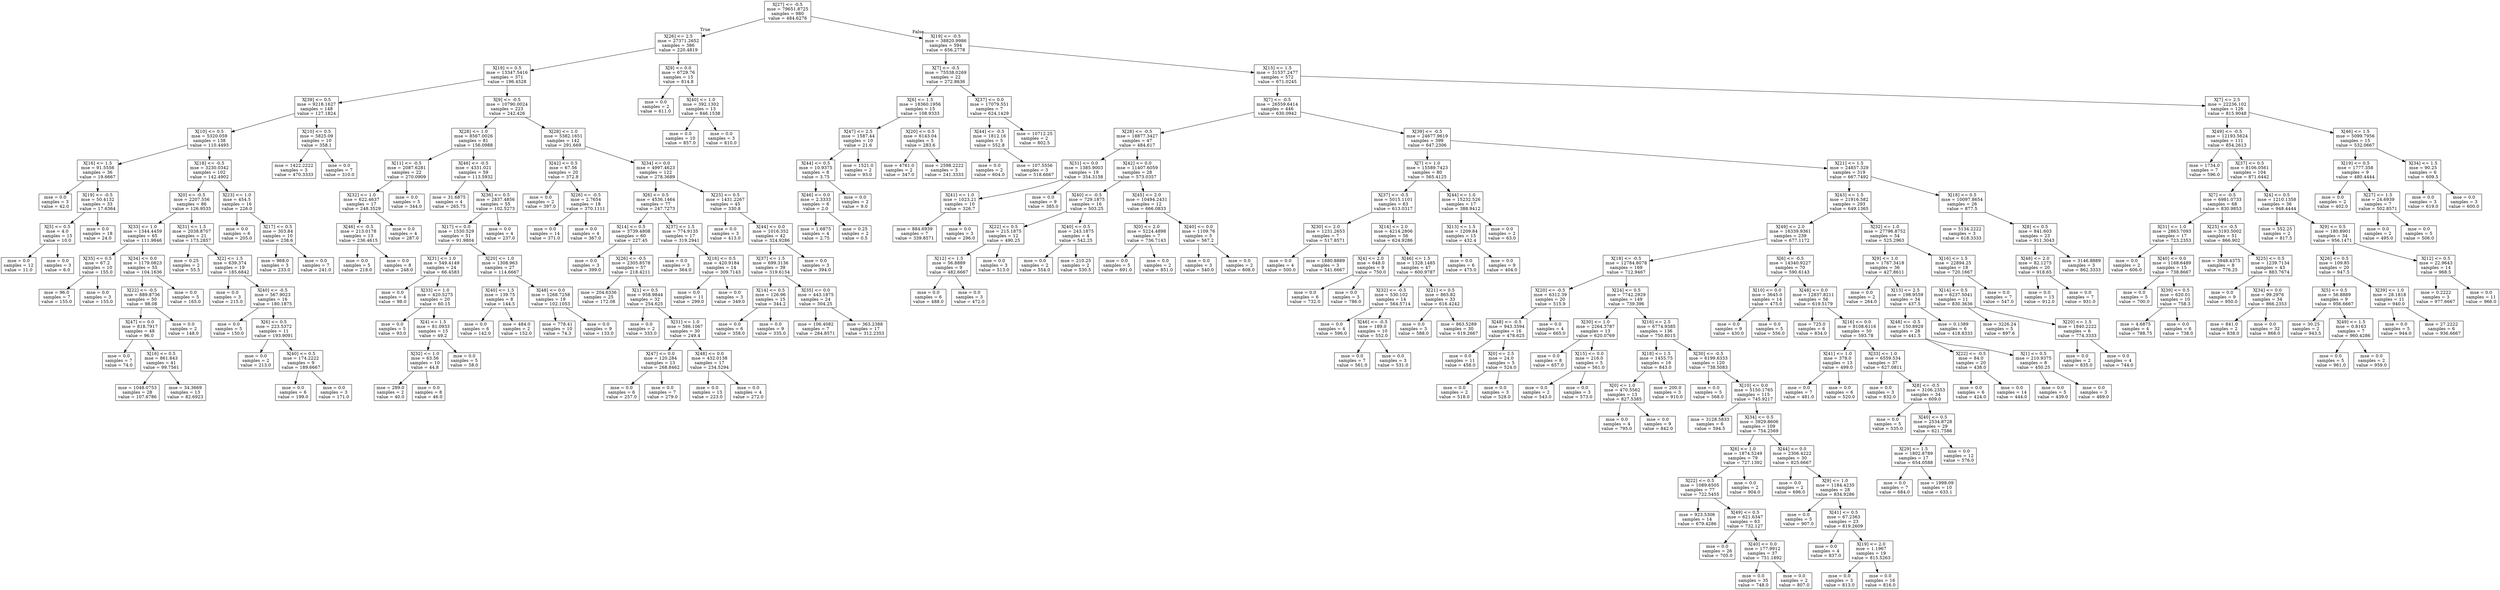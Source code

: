 digraph Tree {
node [shape=box] ;
0 [label="X[27] <= -0.5\nmse = 79651.8725\nsamples = 980\nvalue = 484.6276"] ;
1 [label="X[26] <= 2.5\nmse = 27371.2652\nsamples = 386\nvalue = 220.4819"] ;
0 -> 1 [labeldistance=2.5, labelangle=45, headlabel="True"] ;
2 [label="X[19] <= 0.5\nmse = 13347.5416\nsamples = 371\nvalue = 196.4528"] ;
1 -> 2 ;
3 [label="X[39] <= 0.5\nmse = 9218.1627\nsamples = 148\nvalue = 127.1824"] ;
2 -> 3 ;
4 [label="X[10] <= 0.5\nmse = 5320.059\nsamples = 138\nvalue = 110.4493"] ;
3 -> 4 ;
5 [label="X[16] <= 1.5\nmse = 91.5556\nsamples = 36\nvalue = 19.6667"] ;
4 -> 5 ;
6 [label="mse = 0.0\nsamples = 3\nvalue = 42.0"] ;
5 -> 6 ;
7 [label="X[19] <= -0.5\nmse = 50.4132\nsamples = 33\nvalue = 17.6364"] ;
5 -> 7 ;
8 [label="X[5] <= 0.5\nmse = 4.0\nsamples = 15\nvalue = 10.0"] ;
7 -> 8 ;
9 [label="mse = 0.0\nsamples = 12\nvalue = 11.0"] ;
8 -> 9 ;
10 [label="mse = 0.0\nsamples = 3\nvalue = 6.0"] ;
8 -> 10 ;
11 [label="mse = 0.0\nsamples = 18\nvalue = 24.0"] ;
7 -> 11 ;
12 [label="X[18] <= -0.5\nmse = 3230.0342\nsamples = 102\nvalue = 142.4902"] ;
4 -> 12 ;
13 [label="X[0] <= -0.5\nmse = 2207.556\nsamples = 86\nvalue = 126.9535"] ;
12 -> 13 ;
14 [label="X[33] <= 1.0\nmse = 1344.4459\nsamples = 65\nvalue = 111.9846"] ;
13 -> 14 ;
15 [label="X[35] <= 0.5\nmse = 67.2\nsamples = 10\nvalue = 155.0"] ;
14 -> 15 ;
16 [label="mse = 96.0\nsamples = 7\nvalue = 155.0"] ;
15 -> 16 ;
17 [label="mse = 0.0\nsamples = 3\nvalue = 155.0"] ;
15 -> 17 ;
18 [label="X[34] <= 0.0\nmse = 1179.0823\nsamples = 55\nvalue = 104.1636"] ;
14 -> 18 ;
19 [label="X[22] <= -0.5\nmse = 889.8736\nsamples = 50\nvalue = 98.08"] ;
18 -> 19 ;
20 [label="X[47] <= 0.0\nmse = 818.7917\nsamples = 48\nvalue = 96.0"] ;
19 -> 20 ;
21 [label="mse = 0.0\nsamples = 7\nvalue = 74.0"] ;
20 -> 21 ;
22 [label="X[16] <= 0.5\nmse = 861.843\nsamples = 41\nvalue = 99.7561"] ;
20 -> 22 ;
23 [label="mse = 1048.0753\nsamples = 28\nvalue = 107.6786"] ;
22 -> 23 ;
24 [label="mse = 34.3669\nsamples = 13\nvalue = 82.6923"] ;
22 -> 24 ;
25 [label="mse = 0.0\nsamples = 2\nvalue = 148.0"] ;
19 -> 25 ;
26 [label="mse = 0.0\nsamples = 5\nvalue = 165.0"] ;
18 -> 26 ;
27 [label="X[31] <= 1.5\nmse = 2038.8707\nsamples = 21\nvalue = 173.2857"] ;
13 -> 27 ;
28 [label="mse = 0.25\nsamples = 2\nvalue = 55.5"] ;
27 -> 28 ;
29 [label="X[2] <= 1.5\nmse = 639.374\nsamples = 19\nvalue = 185.6842"] ;
27 -> 29 ;
30 [label="mse = 0.0\nsamples = 3\nvalue = 215.0"] ;
29 -> 30 ;
31 [label="X[40] <= -0.5\nmse = 567.9023\nsamples = 16\nvalue = 180.1875"] ;
29 -> 31 ;
32 [label="mse = 0.0\nsamples = 5\nvalue = 150.0"] ;
31 -> 32 ;
33 [label="X[6] <= 0.5\nmse = 223.5372\nsamples = 11\nvalue = 193.9091"] ;
31 -> 33 ;
34 [label="mse = 0.0\nsamples = 2\nvalue = 213.0"] ;
33 -> 34 ;
35 [label="X[40] <= 0.5\nmse = 174.2222\nsamples = 9\nvalue = 189.6667"] ;
33 -> 35 ;
36 [label="mse = 0.0\nsamples = 6\nvalue = 199.0"] ;
35 -> 36 ;
37 [label="mse = 0.0\nsamples = 3\nvalue = 171.0"] ;
35 -> 37 ;
38 [label="X[23] <= 1.0\nmse = 454.5\nsamples = 16\nvalue = 226.0"] ;
12 -> 38 ;
39 [label="mse = 0.0\nsamples = 6\nvalue = 205.0"] ;
38 -> 39 ;
40 [label="X[17] <= 0.5\nmse = 303.84\nsamples = 10\nvalue = 238.6"] ;
38 -> 40 ;
41 [label="mse = 968.0\nsamples = 3\nvalue = 233.0"] ;
40 -> 41 ;
42 [label="mse = 0.0\nsamples = 7\nvalue = 241.0"] ;
40 -> 42 ;
43 [label="X[10] <= 0.5\nmse = 5825.09\nsamples = 10\nvalue = 358.1"] ;
3 -> 43 ;
44 [label="mse = 1422.2222\nsamples = 3\nvalue = 470.3333"] ;
43 -> 44 ;
45 [label="mse = 0.0\nsamples = 7\nvalue = 310.0"] ;
43 -> 45 ;
46 [label="X[9] <= -0.5\nmse = 10790.0024\nsamples = 223\nvalue = 242.426"] ;
2 -> 46 ;
47 [label="X[28] <= 1.0\nmse = 8567.0026\nsamples = 81\nvalue = 156.0988"] ;
46 -> 47 ;
48 [label="X[11] <= -0.5\nmse = 2087.6281\nsamples = 22\nvalue = 270.0909"] ;
47 -> 48 ;
49 [label="X[32] <= 1.0\nmse = 622.4637\nsamples = 17\nvalue = 248.3529"] ;
48 -> 49 ;
50 [label="X[46] <= -0.5\nmse = 213.0178\nsamples = 13\nvalue = 236.4615"] ;
49 -> 50 ;
51 [label="mse = 0.0\nsamples = 5\nvalue = 218.0"] ;
50 -> 51 ;
52 [label="mse = 0.0\nsamples = 8\nvalue = 248.0"] ;
50 -> 52 ;
53 [label="mse = 0.0\nsamples = 4\nvalue = 287.0"] ;
49 -> 53 ;
54 [label="mse = 0.0\nsamples = 5\nvalue = 344.0"] ;
48 -> 54 ;
55 [label="X[46] <= -0.5\nmse = 4331.021\nsamples = 59\nvalue = 113.5932"] ;
47 -> 55 ;
56 [label="mse = 31.6875\nsamples = 4\nvalue = 265.75"] ;
55 -> 56 ;
57 [label="X[36] <= 0.5\nmse = 2837.4856\nsamples = 55\nvalue = 102.5273"] ;
55 -> 57 ;
58 [label="X[17] <= 0.0\nmse = 1530.529\nsamples = 51\nvalue = 91.9804"] ;
57 -> 58 ;
59 [label="X[31] <= 1.0\nmse = 549.4149\nsamples = 24\nvalue = 66.4583"] ;
58 -> 59 ;
60 [label="mse = 0.0\nsamples = 4\nvalue = 98.0"] ;
59 -> 60 ;
61 [label="X[33] <= 1.0\nmse = 420.5275\nsamples = 20\nvalue = 60.15"] ;
59 -> 61 ;
62 [label="mse = 0.0\nsamples = 5\nvalue = 93.0"] ;
61 -> 62 ;
63 [label="X[4] <= 1.5\nmse = 81.0933\nsamples = 15\nvalue = 49.2"] ;
61 -> 63 ;
64 [label="X[32] <= 1.0\nmse = 63.56\nsamples = 10\nvalue = 44.8"] ;
63 -> 64 ;
65 [label="mse = 289.0\nsamples = 2\nvalue = 40.0"] ;
64 -> 65 ;
66 [label="mse = 0.0\nsamples = 8\nvalue = 46.0"] ;
64 -> 66 ;
67 [label="mse = 0.0\nsamples = 5\nvalue = 58.0"] ;
63 -> 67 ;
68 [label="X[20] <= 1.0\nmse = 1308.963\nsamples = 27\nvalue = 114.6667"] ;
58 -> 68 ;
69 [label="X[40] <= 1.5\nmse = 139.75\nsamples = 8\nvalue = 144.5"] ;
68 -> 69 ;
70 [label="mse = 0.0\nsamples = 6\nvalue = 142.0"] ;
69 -> 70 ;
71 [label="mse = 484.0\nsamples = 2\nvalue = 152.0"] ;
69 -> 71 ;
72 [label="X[48] <= 0.0\nmse = 1268.7258\nsamples = 19\nvalue = 102.1053"] ;
68 -> 72 ;
73 [label="mse = 778.41\nsamples = 10\nvalue = 74.3"] ;
72 -> 73 ;
74 [label="mse = 0.0\nsamples = 9\nvalue = 133.0"] ;
72 -> 74 ;
75 [label="mse = 0.0\nsamples = 4\nvalue = 237.0"] ;
57 -> 75 ;
76 [label="X[28] <= 1.0\nmse = 5382.1651\nsamples = 142\nvalue = 291.669"] ;
46 -> 76 ;
77 [label="X[42] <= 0.5\nmse = 67.56\nsamples = 20\nvalue = 372.8"] ;
76 -> 77 ;
78 [label="mse = 0.0\nsamples = 2\nvalue = 397.0"] ;
77 -> 78 ;
79 [label="X[26] <= -0.5\nmse = 2.7654\nsamples = 18\nvalue = 370.1111"] ;
77 -> 79 ;
80 [label="mse = 0.0\nsamples = 14\nvalue = 371.0"] ;
79 -> 80 ;
81 [label="mse = 0.0\nsamples = 4\nvalue = 367.0"] ;
79 -> 81 ;
82 [label="X[34] <= 0.0\nmse = 4997.4623\nsamples = 122\nvalue = 278.3689"] ;
76 -> 82 ;
83 [label="X[6] <= 0.5\nmse = 4536.1464\nsamples = 77\nvalue = 247.7273"] ;
82 -> 83 ;
84 [label="X[14] <= 0.5\nmse = 3739.4808\nsamples = 60\nvalue = 227.45"] ;
83 -> 84 ;
85 [label="mse = 0.0\nsamples = 3\nvalue = 399.0"] ;
84 -> 85 ;
86 [label="X[26] <= -0.5\nmse = 2305.8578\nsamples = 57\nvalue = 218.4211"] ;
84 -> 86 ;
87 [label="mse = 204.6336\nsamples = 25\nvalue = 172.08"] ;
86 -> 87 ;
88 [label="X[1] <= 0.5\nmse = 958.9844\nsamples = 32\nvalue = 254.625"] ;
86 -> 88 ;
89 [label="mse = 0.0\nsamples = 2\nvalue = 333.0"] ;
88 -> 89 ;
90 [label="X[31] <= 1.0\nmse = 586.1067\nsamples = 30\nvalue = 249.4"] ;
88 -> 90 ;
91 [label="X[47] <= 0.0\nmse = 120.284\nsamples = 13\nvalue = 268.8462"] ;
90 -> 91 ;
92 [label="mse = 0.0\nsamples = 6\nvalue = 257.0"] ;
91 -> 92 ;
93 [label="mse = 0.0\nsamples = 7\nvalue = 279.0"] ;
91 -> 93 ;
94 [label="X[48] <= 0.0\nmse = 432.0138\nsamples = 17\nvalue = 234.5294"] ;
90 -> 94 ;
95 [label="mse = 0.0\nsamples = 13\nvalue = 223.0"] ;
94 -> 95 ;
96 [label="mse = 0.0\nsamples = 4\nvalue = 272.0"] ;
94 -> 96 ;
97 [label="X[37] <= 1.5\nmse = 774.9135\nsamples = 17\nvalue = 319.2941"] ;
83 -> 97 ;
98 [label="mse = 0.0\nsamples = 3\nvalue = 364.0"] ;
97 -> 98 ;
99 [label="X[16] <= 0.5\nmse = 420.9184\nsamples = 14\nvalue = 309.7143"] ;
97 -> 99 ;
100 [label="mse = 0.0\nsamples = 11\nvalue = 299.0"] ;
99 -> 100 ;
101 [label="mse = 0.0\nsamples = 3\nvalue = 349.0"] ;
99 -> 101 ;
102 [label="X[25] <= 0.5\nmse = 1431.2267\nsamples = 45\nvalue = 330.8"] ;
82 -> 102 ;
103 [label="mse = 0.0\nsamples = 3\nvalue = 413.0"] ;
102 -> 103 ;
104 [label="X[44] <= 0.0\nmse = 1016.352\nsamples = 42\nvalue = 324.9286"] ;
102 -> 104 ;
105 [label="X[37] <= 1.5\nmse = 699.3136\nsamples = 39\nvalue = 319.6154"] ;
104 -> 105 ;
106 [label="X[14] <= 0.5\nmse = 126.96\nsamples = 15\nvalue = 344.2"] ;
105 -> 106 ;
107 [label="mse = 0.0\nsamples = 6\nvalue = 358.0"] ;
106 -> 107 ;
108 [label="mse = 0.0\nsamples = 9\nvalue = 335.0"] ;
106 -> 108 ;
109 [label="X[35] <= 0.0\nmse = 443.1875\nsamples = 24\nvalue = 304.25"] ;
105 -> 109 ;
110 [label="mse = 106.4082\nsamples = 7\nvalue = 284.8571"] ;
109 -> 110 ;
111 [label="mse = 363.2388\nsamples = 17\nvalue = 312.2353"] ;
109 -> 111 ;
112 [label="mse = 0.0\nsamples = 3\nvalue = 394.0"] ;
104 -> 112 ;
113 [label="X[9] <= 0.0\nmse = 6729.76\nsamples = 15\nvalue = 814.8"] ;
1 -> 113 ;
114 [label="mse = 0.0\nsamples = 2\nvalue = 611.0"] ;
113 -> 114 ;
115 [label="X[40] <= 1.0\nmse = 392.1302\nsamples = 13\nvalue = 846.1538"] ;
113 -> 115 ;
116 [label="mse = 0.0\nsamples = 10\nvalue = 857.0"] ;
115 -> 116 ;
117 [label="mse = 0.0\nsamples = 3\nvalue = 810.0"] ;
115 -> 117 ;
118 [label="X[19] <= -0.5\nmse = 38820.9986\nsamples = 594\nvalue = 656.2778"] ;
0 -> 118 [labeldistance=2.5, labelangle=-45, headlabel="False"] ;
119 [label="X[7] <= -0.5\nmse = 75538.0269\nsamples = 22\nvalue = 272.8636"] ;
118 -> 119 ;
120 [label="X[6] <= 1.5\nmse = 18360.1956\nsamples = 15\nvalue = 108.9333"] ;
119 -> 120 ;
121 [label="X[47] <= 2.5\nmse = 1587.44\nsamples = 10\nvalue = 21.6"] ;
120 -> 121 ;
122 [label="X[44] <= 0.5\nmse = 10.9375\nsamples = 8\nvalue = 3.75"] ;
121 -> 122 ;
123 [label="X[46] <= 0.0\nmse = 2.3333\nsamples = 6\nvalue = 2.0"] ;
122 -> 123 ;
124 [label="mse = 1.6875\nsamples = 4\nvalue = 2.75"] ;
123 -> 124 ;
125 [label="mse = 0.25\nsamples = 2\nvalue = 0.5"] ;
123 -> 125 ;
126 [label="mse = 0.0\nsamples = 2\nvalue = 9.0"] ;
122 -> 126 ;
127 [label="mse = 1521.0\nsamples = 2\nvalue = 93.0"] ;
121 -> 127 ;
128 [label="X[20] <= 0.5\nmse = 6143.04\nsamples = 5\nvalue = 283.6"] ;
120 -> 128 ;
129 [label="mse = 4761.0\nsamples = 2\nvalue = 347.0"] ;
128 -> 129 ;
130 [label="mse = 2598.2222\nsamples = 3\nvalue = 241.3333"] ;
128 -> 130 ;
131 [label="X[37] <= 0.0\nmse = 17079.551\nsamples = 7\nvalue = 624.1429"] ;
119 -> 131 ;
132 [label="X[44] <= -0.5\nmse = 1812.16\nsamples = 5\nvalue = 552.8"] ;
131 -> 132 ;
133 [label="mse = 0.0\nsamples = 2\nvalue = 604.0"] ;
132 -> 133 ;
134 [label="mse = 107.5556\nsamples = 3\nvalue = 518.6667"] ;
132 -> 134 ;
135 [label="mse = 10712.25\nsamples = 2\nvalue = 802.5"] ;
131 -> 135 ;
136 [label="X[15] <= 1.5\nmse = 31537.2477\nsamples = 572\nvalue = 671.0245"] ;
118 -> 136 ;
137 [label="X[7] <= -0.5\nmse = 26559.6414\nsamples = 446\nvalue = 630.0942"] ;
136 -> 137 ;
138 [label="X[28] <= -0.5\nmse = 18877.3427\nsamples = 47\nvalue = 484.617"] ;
137 -> 138 ;
139 [label="X[31] <= 0.0\nmse = 1385.9003\nsamples = 19\nvalue = 354.3158"] ;
138 -> 139 ;
140 [label="X[41] <= 1.0\nmse = 1023.21\nsamples = 10\nvalue = 326.7"] ;
139 -> 140 ;
141 [label="mse = 884.6939\nsamples = 7\nvalue = 339.8571"] ;
140 -> 141 ;
142 [label="mse = 0.0\nsamples = 3\nvalue = 296.0"] ;
140 -> 142 ;
143 [label="mse = 0.0\nsamples = 9\nvalue = 385.0"] ;
139 -> 143 ;
144 [label="X[42] <= 0.0\nmse = 11407.6059\nsamples = 28\nvalue = 573.0357"] ;
138 -> 144 ;
145 [label="X[40] <= -0.5\nmse = 729.1875\nsamples = 16\nvalue = 503.25"] ;
144 -> 145 ;
146 [label="X[22] <= 0.5\nmse = 215.1875\nsamples = 12\nvalue = 490.25"] ;
145 -> 146 ;
147 [label="X[12] <= 1.5\nmse = 56.8889\nsamples = 9\nvalue = 482.6667"] ;
146 -> 147 ;
148 [label="mse = 0.0\nsamples = 6\nvalue = 488.0"] ;
147 -> 148 ;
149 [label="mse = 0.0\nsamples = 3\nvalue = 472.0"] ;
147 -> 149 ;
150 [label="mse = 0.0\nsamples = 3\nvalue = 513.0"] ;
146 -> 150 ;
151 [label="X[40] <= 0.5\nmse = 243.1875\nsamples = 4\nvalue = 542.25"] ;
145 -> 151 ;
152 [label="mse = 0.0\nsamples = 2\nvalue = 554.0"] ;
151 -> 152 ;
153 [label="mse = 210.25\nsamples = 2\nvalue = 530.5"] ;
151 -> 153 ;
154 [label="X[45] <= 2.0\nmse = 10494.2431\nsamples = 12\nvalue = 666.0833"] ;
144 -> 154 ;
155 [label="X[0] <= 2.0\nmse = 5224.4898\nsamples = 7\nvalue = 736.7143"] ;
154 -> 155 ;
156 [label="mse = 0.0\nsamples = 5\nvalue = 691.0"] ;
155 -> 156 ;
157 [label="mse = 0.0\nsamples = 2\nvalue = 851.0"] ;
155 -> 157 ;
158 [label="X[40] <= 0.0\nmse = 1109.76\nsamples = 5\nvalue = 567.2"] ;
154 -> 158 ;
159 [label="mse = 0.0\nsamples = 3\nvalue = 540.0"] ;
158 -> 159 ;
160 [label="mse = 0.0\nsamples = 2\nvalue = 608.0"] ;
158 -> 160 ;
161 [label="X[39] <= -0.5\nmse = 24677.9619\nsamples = 399\nvalue = 647.2306"] ;
137 -> 161 ;
162 [label="X[7] <= 1.0\nmse = 15589.7423\nsamples = 80\nvalue = 565.4125"] ;
161 -> 162 ;
163 [label="X[37] <= -0.5\nmse = 5015.1101\nsamples = 63\nvalue = 613.0317"] ;
162 -> 163 ;
164 [label="X[30] <= 2.0\nmse = 1231.2653\nsamples = 7\nvalue = 517.8571"] ;
163 -> 164 ;
165 [label="mse = 0.0\nsamples = 4\nvalue = 500.0"] ;
164 -> 165 ;
166 [label="mse = 1880.8889\nsamples = 3\nvalue = 541.6667"] ;
164 -> 166 ;
167 [label="X[14] <= 2.0\nmse = 4214.2806\nsamples = 56\nvalue = 624.9286"] ;
163 -> 167 ;
168 [label="X[4] <= 2.0\nmse = 648.0\nsamples = 9\nvalue = 750.0"] ;
167 -> 168 ;
169 [label="mse = 0.0\nsamples = 6\nvalue = 732.0"] ;
168 -> 169 ;
170 [label="mse = 0.0\nsamples = 3\nvalue = 786.0"] ;
168 -> 170 ;
171 [label="X[46] <= 1.5\nmse = 1328.1485\nsamples = 47\nvalue = 600.9787"] ;
167 -> 171 ;
172 [label="X[32] <= -0.5\nmse = 530.102\nsamples = 14\nvalue = 564.5714"] ;
171 -> 172 ;
173 [label="mse = 0.0\nsamples = 4\nvalue = 596.0"] ;
172 -> 173 ;
174 [label="X[46] <= -0.5\nmse = 189.0\nsamples = 10\nvalue = 552.0"] ;
172 -> 174 ;
175 [label="mse = 0.0\nsamples = 7\nvalue = 561.0"] ;
174 -> 175 ;
176 [label="mse = 0.0\nsamples = 3\nvalue = 531.0"] ;
174 -> 176 ;
177 [label="X[21] <= 0.5\nmse = 865.82\nsamples = 33\nvalue = 616.4242"] ;
171 -> 177 ;
178 [label="mse = 0.0\nsamples = 3\nvalue = 588.0"] ;
177 -> 178 ;
179 [label="mse = 863.5289\nsamples = 30\nvalue = 619.2667"] ;
177 -> 179 ;
180 [label="X[44] <= 1.0\nmse = 15232.526\nsamples = 17\nvalue = 388.9412"] ;
162 -> 180 ;
181 [label="X[13] <= 1.5\nmse = 1209.84\nsamples = 15\nvalue = 432.4"] ;
180 -> 181 ;
182 [label="mse = 0.0\nsamples = 6\nvalue = 475.0"] ;
181 -> 182 ;
183 [label="mse = 0.0\nsamples = 9\nvalue = 404.0"] ;
181 -> 183 ;
184 [label="mse = 0.0\nsamples = 2\nvalue = 63.0"] ;
180 -> 184 ;
185 [label="X[21] <= 1.5\nmse = 24857.329\nsamples = 319\nvalue = 667.7492"] ;
161 -> 185 ;
186 [label="X[43] <= 1.5\nmse = 21916.582\nsamples = 293\nvalue = 649.1365"] ;
185 -> 186 ;
187 [label="X[49] <= 2.0\nmse = 16339.9361\nsamples = 239\nvalue = 677.1172"] ;
186 -> 187 ;
188 [label="X[18] <= -0.5\nmse = 12784.8078\nsamples = 169\nvalue = 712.9467"] ;
187 -> 188 ;
189 [label="X[20] <= -0.5\nmse = 6312.39\nsamples = 20\nvalue = 515.9"] ;
188 -> 189 ;
190 [label="X[48] <= -0.5\nmse = 943.3594\nsamples = 16\nvalue = 478.625"] ;
189 -> 190 ;
191 [label="mse = 0.0\nsamples = 11\nvalue = 458.0"] ;
190 -> 191 ;
192 [label="X[0] <= 2.5\nmse = 24.0\nsamples = 5\nvalue = 524.0"] ;
190 -> 192 ;
193 [label="mse = 0.0\nsamples = 2\nvalue = 518.0"] ;
192 -> 193 ;
194 [label="mse = 0.0\nsamples = 3\nvalue = 528.0"] ;
192 -> 194 ;
195 [label="mse = 0.0\nsamples = 4\nvalue = 665.0"] ;
189 -> 195 ;
196 [label="X[24] <= 0.5\nmse = 7742.2929\nsamples = 149\nvalue = 739.396"] ;
188 -> 196 ;
197 [label="X[30] <= 1.0\nmse = 2264.3787\nsamples = 13\nvalue = 620.0769"] ;
196 -> 197 ;
198 [label="mse = 0.0\nsamples = 8\nvalue = 657.0"] ;
197 -> 198 ;
199 [label="X[15] <= 0.0\nmse = 216.0\nsamples = 5\nvalue = 561.0"] ;
197 -> 199 ;
200 [label="mse = 0.0\nsamples = 2\nvalue = 543.0"] ;
199 -> 200 ;
201 [label="mse = 0.0\nsamples = 3\nvalue = 573.0"] ;
199 -> 201 ;
202 [label="X[16] <= 2.5\nmse = 6774.9385\nsamples = 136\nvalue = 750.8015"] ;
196 -> 202 ;
203 [label="X[18] <= 1.5\nmse = 1455.75\nsamples = 16\nvalue = 843.0"] ;
202 -> 203 ;
204 [label="X[0] <= 1.0\nmse = 470.5562\nsamples = 13\nvalue = 827.5385"] ;
203 -> 204 ;
205 [label="mse = 0.0\nsamples = 4\nvalue = 795.0"] ;
204 -> 205 ;
206 [label="mse = 0.0\nsamples = 9\nvalue = 842.0"] ;
204 -> 206 ;
207 [label="mse = 200.0\nsamples = 3\nvalue = 910.0"] ;
203 -> 207 ;
208 [label="X[30] <= -0.5\nmse = 6199.6333\nsamples = 120\nvalue = 738.5083"] ;
202 -> 208 ;
209 [label="mse = 0.0\nsamples = 5\nvalue = 568.0"] ;
208 -> 209 ;
210 [label="X[10] <= 0.0\nmse = 5150.1765\nsamples = 115\nvalue = 745.9217"] ;
208 -> 210 ;
211 [label="mse = 3128.5833\nsamples = 6\nvalue = 594.5"] ;
210 -> 211 ;
212 [label="X[34] <= 0.5\nmse = 3929.8606\nsamples = 109\nvalue = 754.2569"] ;
210 -> 212 ;
213 [label="X[6] <= 1.0\nmse = 1874.5249\nsamples = 79\nvalue = 727.1392"] ;
212 -> 213 ;
214 [label="X[22] <= 0.5\nmse = 1089.6505\nsamples = 77\nvalue = 722.5455"] ;
213 -> 214 ;
215 [label="mse = 923.5306\nsamples = 14\nvalue = 679.4286"] ;
214 -> 215 ;
216 [label="X[49] <= 0.5\nmse = 621.6347\nsamples = 63\nvalue = 732.127"] ;
214 -> 216 ;
217 [label="mse = 0.0\nsamples = 26\nvalue = 705.0"] ;
216 -> 217 ;
218 [label="X[40] <= 0.0\nmse = 177.9912\nsamples = 37\nvalue = 751.1892"] ;
216 -> 218 ;
219 [label="mse = 0.0\nsamples = 35\nvalue = 748.0"] ;
218 -> 219 ;
220 [label="mse = 0.0\nsamples = 2\nvalue = 807.0"] ;
218 -> 220 ;
221 [label="mse = 0.0\nsamples = 2\nvalue = 904.0"] ;
213 -> 221 ;
222 [label="X[44] <= 0.0\nmse = 2306.4222\nsamples = 30\nvalue = 825.6667"] ;
212 -> 222 ;
223 [label="mse = 0.0\nsamples = 2\nvalue = 696.0"] ;
222 -> 223 ;
224 [label="X[9] <= 1.0\nmse = 1184.4235\nsamples = 28\nvalue = 834.9286"] ;
222 -> 224 ;
225 [label="mse = 0.0\nsamples = 5\nvalue = 907.0"] ;
224 -> 225 ;
226 [label="X[41] <= 0.5\nmse = 67.2363\nsamples = 23\nvalue = 819.2609"] ;
224 -> 226 ;
227 [label="mse = 0.0\nsamples = 4\nvalue = 837.0"] ;
226 -> 227 ;
228 [label="X[19] <= 2.0\nmse = 1.1967\nsamples = 19\nvalue = 815.5263"] ;
226 -> 228 ;
229 [label="mse = 0.0\nsamples = 3\nvalue = 813.0"] ;
228 -> 229 ;
230 [label="mse = 0.0\nsamples = 16\nvalue = 816.0"] ;
228 -> 230 ;
231 [label="X[6] <= -0.5\nmse = 14340.9227\nsamples = 70\nvalue = 590.6143"] ;
187 -> 231 ;
232 [label="X[10] <= 0.0\nmse = 3645.0\nsamples = 14\nvalue = 475.0"] ;
231 -> 232 ;
233 [label="mse = 0.0\nsamples = 9\nvalue = 430.0"] ;
232 -> 233 ;
234 [label="mse = 0.0\nsamples = 5\nvalue = 556.0"] ;
232 -> 234 ;
235 [label="X[48] <= 0.0\nmse = 12837.8211\nsamples = 56\nvalue = 619.5179"] ;
231 -> 235 ;
236 [label="mse = 725.0\nsamples = 6\nvalue = 834.0"] ;
235 -> 236 ;
237 [label="X[16] <= 0.0\nmse = 8108.6116\nsamples = 50\nvalue = 593.78"] ;
235 -> 237 ;
238 [label="X[41] <= 1.0\nmse = 378.0\nsamples = 13\nvalue = 499.0"] ;
237 -> 238 ;
239 [label="mse = 0.0\nsamples = 7\nvalue = 481.0"] ;
238 -> 239 ;
240 [label="mse = 0.0\nsamples = 6\nvalue = 520.0"] ;
238 -> 240 ;
241 [label="X[33] <= 1.0\nmse = 6559.534\nsamples = 37\nvalue = 627.0811"] ;
237 -> 241 ;
242 [label="mse = 0.0\nsamples = 3\nvalue = 832.0"] ;
241 -> 242 ;
243 [label="X[8] <= -0.5\nmse = 3106.2353\nsamples = 34\nvalue = 609.0"] ;
241 -> 243 ;
244 [label="mse = 0.0\nsamples = 5\nvalue = 535.0"] ;
243 -> 244 ;
245 [label="X[40] <= 0.5\nmse = 2534.8728\nsamples = 29\nvalue = 621.7586"] ;
243 -> 245 ;
246 [label="X[29] <= 1.5\nmse = 1802.8789\nsamples = 17\nvalue = 654.0588"] ;
245 -> 246 ;
247 [label="mse = 0.0\nsamples = 7\nvalue = 684.0"] ;
246 -> 247 ;
248 [label="mse = 1998.09\nsamples = 10\nvalue = 633.1"] ;
246 -> 248 ;
249 [label="mse = 0.0\nsamples = 12\nvalue = 576.0"] ;
245 -> 249 ;
250 [label="X[32] <= 1.0\nmse = 27796.8752\nsamples = 54\nvalue = 525.2963"] ;
186 -> 250 ;
251 [label="X[9] <= 1.0\nmse = 1767.3418\nsamples = 36\nvalue = 427.8611"] ;
250 -> 251 ;
252 [label="mse = 0.0\nsamples = 2\nvalue = 264.0"] ;
251 -> 252 ;
253 [label="X[13] <= 2.5\nmse = 198.9559\nsamples = 34\nvalue = 437.5"] ;
251 -> 253 ;
254 [label="X[48] <= -0.5\nmse = 150.8929\nsamples = 28\nvalue = 441.5"] ;
253 -> 254 ;
255 [label="X[22] <= -0.5\nmse = 84.0\nsamples = 20\nvalue = 438.0"] ;
254 -> 255 ;
256 [label="mse = 0.0\nsamples = 6\nvalue = 424.0"] ;
255 -> 256 ;
257 [label="mse = 0.0\nsamples = 14\nvalue = 444.0"] ;
255 -> 257 ;
258 [label="X[1] <= 0.5\nmse = 210.9375\nsamples = 8\nvalue = 450.25"] ;
254 -> 258 ;
259 [label="mse = 0.0\nsamples = 5\nvalue = 439.0"] ;
258 -> 259 ;
260 [label="mse = 0.0\nsamples = 3\nvalue = 469.0"] ;
258 -> 260 ;
261 [label="mse = 0.1389\nsamples = 6\nvalue = 418.8333"] ;
253 -> 261 ;
262 [label="X[16] <= 1.5\nmse = 22894.25\nsamples = 18\nvalue = 720.1667"] ;
250 -> 262 ;
263 [label="X[14] <= 0.5\nmse = 6237.5041\nsamples = 11\nvalue = 830.3636"] ;
262 -> 263 ;
264 [label="mse = 3226.24\nsamples = 5\nvalue = 897.6"] ;
263 -> 264 ;
265 [label="X[20] <= 1.5\nmse = 1840.2222\nsamples = 6\nvalue = 774.3333"] ;
263 -> 265 ;
266 [label="mse = 0.0\nsamples = 2\nvalue = 835.0"] ;
265 -> 266 ;
267 [label="mse = 0.0\nsamples = 4\nvalue = 744.0"] ;
265 -> 267 ;
268 [label="mse = 0.0\nsamples = 7\nvalue = 547.0"] ;
262 -> 268 ;
269 [label="X[18] <= 0.5\nmse = 10097.8654\nsamples = 26\nvalue = 877.5"] ;
185 -> 269 ;
270 [label="mse = 5134.2222\nsamples = 3\nvalue = 618.3333"] ;
269 -> 270 ;
271 [label="X[8] <= 0.5\nmse = 841.603\nsamples = 23\nvalue = 911.3043"] ;
269 -> 271 ;
272 [label="X[48] <= 2.0\nmse = 82.1275\nsamples = 20\nvalue = 918.65"] ;
271 -> 272 ;
273 [label="mse = 0.0\nsamples = 13\nvalue = 912.0"] ;
272 -> 273 ;
274 [label="mse = 0.0\nsamples = 7\nvalue = 931.0"] ;
272 -> 274 ;
275 [label="mse = 3146.8889\nsamples = 3\nvalue = 862.3333"] ;
271 -> 275 ;
276 [label="X[7] <= 2.5\nmse = 22236.102\nsamples = 126\nvalue = 815.9048"] ;
136 -> 276 ;
277 [label="X[49] <= -0.5\nmse = 12193.5624\nsamples = 111\nvalue = 854.2613"] ;
276 -> 277 ;
278 [label="mse = 1734.0\nsamples = 7\nvalue = 596.0"] ;
277 -> 278 ;
279 [label="X[37] <= 0.5\nmse = 8106.0561\nsamples = 104\nvalue = 871.6442"] ;
277 -> 279 ;
280 [label="X[7] <= -0.5\nmse = 6981.0733\nsamples = 68\nvalue = 830.9853"] ;
279 -> 280 ;
281 [label="X[31] <= 1.0\nmse = 2863.7093\nsamples = 17\nvalue = 723.2353"] ;
280 -> 281 ;
282 [label="mse = 0.0\nsamples = 2\nvalue = 606.0"] ;
281 -> 282 ;
283 [label="X[40] <= 0.0\nmse = 1168.6489\nsamples = 15\nvalue = 738.8667"] ;
281 -> 283 ;
284 [label="mse = 0.0\nsamples = 5\nvalue = 700.0"] ;
283 -> 284 ;
285 [label="X[39] <= 0.5\nmse = 620.01\nsamples = 10\nvalue = 758.3"] ;
283 -> 285 ;
286 [label="mse = 4.6875\nsamples = 4\nvalue = 788.75"] ;
285 -> 286 ;
287 [label="mse = 0.0\nsamples = 6\nvalue = 738.0"] ;
285 -> 287 ;
288 [label="X[25] <= -0.5\nmse = 3193.5002\nsamples = 51\nvalue = 866.902"] ;
280 -> 288 ;
289 [label="mse = 3948.4375\nsamples = 8\nvalue = 776.25"] ;
288 -> 289 ;
290 [label="X[25] <= 0.5\nmse = 1239.7134\nsamples = 43\nvalue = 883.7674"] ;
288 -> 290 ;
291 [label="mse = 0.0\nsamples = 9\nvalue = 950.0"] ;
290 -> 291 ;
292 [label="X[34] <= 0.0\nmse = 99.2976\nsamples = 34\nvalue = 866.2353"] ;
290 -> 292 ;
293 [label="mse = 841.0\nsamples = 2\nvalue = 838.0"] ;
292 -> 293 ;
294 [label="mse = 0.0\nsamples = 32\nvalue = 868.0"] ;
292 -> 294 ;
295 [label="X[4] <= 0.5\nmse = 1210.1358\nsamples = 36\nvalue = 948.4444"] ;
279 -> 295 ;
296 [label="mse = 552.25\nsamples = 2\nvalue = 817.5"] ;
295 -> 296 ;
297 [label="X[9] <= 0.5\nmse = 180.8901\nsamples = 34\nvalue = 956.1471"] ;
295 -> 297 ;
298 [label="X[26] <= 0.5\nmse = 109.85\nsamples = 20\nvalue = 947.5"] ;
297 -> 298 ;
299 [label="X[5] <= 0.5\nmse = 56.8889\nsamples = 9\nvalue = 956.6667"] ;
298 -> 299 ;
300 [label="mse = 30.25\nsamples = 2\nvalue = 943.5"] ;
299 -> 300 ;
301 [label="X[49] <= 1.5\nmse = 0.8163\nsamples = 7\nvalue = 960.4286"] ;
299 -> 301 ;
302 [label="mse = 0.0\nsamples = 5\nvalue = 961.0"] ;
301 -> 302 ;
303 [label="mse = 0.0\nsamples = 2\nvalue = 959.0"] ;
301 -> 303 ;
304 [label="X[39] <= 1.0\nmse = 28.1818\nsamples = 11\nvalue = 940.0"] ;
298 -> 304 ;
305 [label="mse = 0.0\nsamples = 5\nvalue = 944.0"] ;
304 -> 305 ;
306 [label="mse = 27.2222\nsamples = 6\nvalue = 936.6667"] ;
304 -> 306 ;
307 [label="X[12] <= 0.5\nmse = 22.9643\nsamples = 14\nvalue = 968.5"] ;
297 -> 307 ;
308 [label="mse = 0.2222\nsamples = 3\nvalue = 977.6667"] ;
307 -> 308 ;
309 [label="mse = 0.0\nsamples = 11\nvalue = 966.0"] ;
307 -> 309 ;
310 [label="X[46] <= 1.5\nmse = 5099.7956\nsamples = 15\nvalue = 532.0667"] ;
276 -> 310 ;
311 [label="X[19] <= 0.5\nmse = 1777.358\nsamples = 9\nvalue = 480.4444"] ;
310 -> 311 ;
312 [label="mse = 0.0\nsamples = 2\nvalue = 402.0"] ;
311 -> 312 ;
313 [label="X[27] <= 1.5\nmse = 24.6939\nsamples = 7\nvalue = 502.8571"] ;
311 -> 313 ;
314 [label="mse = 0.0\nsamples = 2\nvalue = 495.0"] ;
313 -> 314 ;
315 [label="mse = 0.0\nsamples = 5\nvalue = 506.0"] ;
313 -> 315 ;
316 [label="X[34] <= 1.5\nmse = 90.25\nsamples = 6\nvalue = 609.5"] ;
310 -> 316 ;
317 [label="mse = 0.0\nsamples = 3\nvalue = 619.0"] ;
316 -> 317 ;
318 [label="mse = 0.0\nsamples = 3\nvalue = 600.0"] ;
316 -> 318 ;
}
